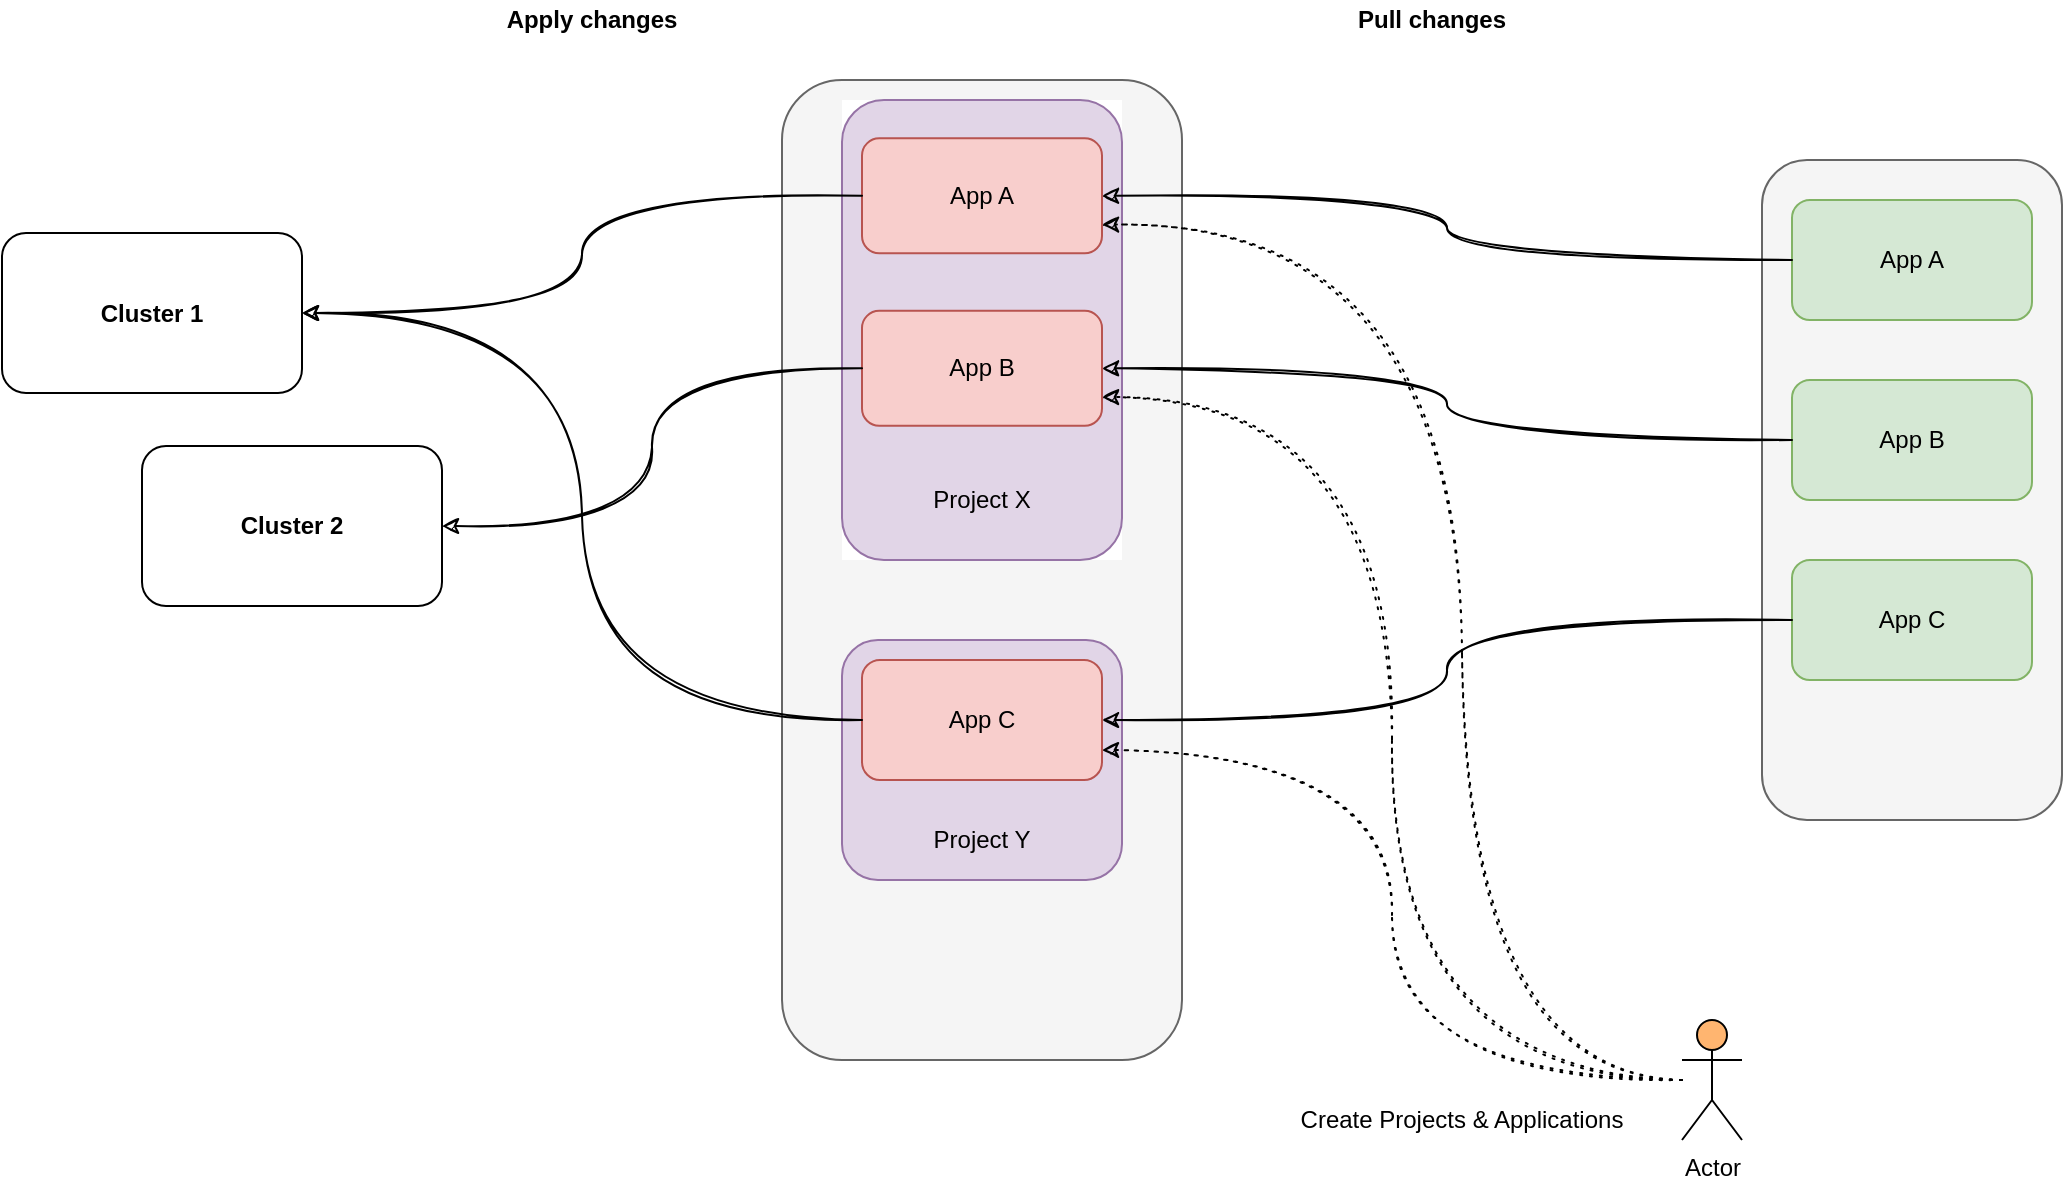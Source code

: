 <mxfile version="14.9.2" type="github" pages="2">
  <diagram id="U3pZPdJPmsRjEqSOxyYC" name="Overview">
    <mxGraphModel dx="2148" dy="865" grid="1" gridSize="10" guides="1" tooltips="1" connect="1" arrows="1" fold="1" page="1" pageScale="1" pageWidth="850" pageHeight="1100" math="0" shadow="0">
      <root>
        <mxCell id="0" />
        <mxCell id="1" parent="0" />
        <mxCell id="ddI4QojKGNBNx5Qyi5kM-3" value="" style="group" vertex="1" connectable="0" parent="1">
          <mxGeometry x="110" y="210" width="200" height="490" as="geometry" />
        </mxCell>
        <mxCell id="g8eKIjQcnZG5of0Xhrk8-15" value="" style="rounded=1;whiteSpace=wrap;html=1;fillColor=#f5f5f5;strokeColor=#666666;fontColor=#333333;" vertex="1" parent="ddI4QojKGNBNx5Qyi5kM-3">
          <mxGeometry width="200" height="490" as="geometry" />
        </mxCell>
        <mxCell id="g8eKIjQcnZG5of0Xhrk8-18" value="" style="rounded=1;whiteSpace=wrap;html=1;fillColor=#e1d5e7;strokeColor=#9673a6;" vertex="1" parent="ddI4QojKGNBNx5Qyi5kM-3">
          <mxGeometry x="30" y="280" width="140" height="120" as="geometry" />
        </mxCell>
        <mxCell id="g8eKIjQcnZG5of0Xhrk8-19" value="Project Y" style="text;html=1;strokeColor=none;fillColor=none;align=center;verticalAlign=middle;whiteSpace=wrap;rounded=0;" vertex="1" parent="ddI4QojKGNBNx5Qyi5kM-3">
          <mxGeometry x="60" y="370" width="80" height="20" as="geometry" />
        </mxCell>
        <mxCell id="g8eKIjQcnZG5of0Xhrk8-11" value="App C" style="rounded=1;whiteSpace=wrap;html=1;fillColor=#f8cecc;strokeColor=#b85450;" vertex="1" parent="ddI4QojKGNBNx5Qyi5kM-3">
          <mxGeometry x="40" y="290" width="120" height="60" as="geometry" />
        </mxCell>
        <mxCell id="g8eKIjQcnZG5of0Xhrk8-29" value="" style="shape=image;verticalLabelPosition=bottom;labelBackgroundColor=#ffffff;verticalAlign=top;aspect=fixed;imageAspect=0;image=https://www.katacoda.com/openshift/assets/gitops/argocd-logo.png;" vertex="1" parent="ddI4QojKGNBNx5Qyi5kM-3">
          <mxGeometry x="60" y="410" width="70" height="70" as="geometry" />
        </mxCell>
        <mxCell id="g8eKIjQcnZG5of0Xhrk8-31" value="Project X" style="text;html=1;strokeColor=none;fillColor=none;align=center;verticalAlign=middle;whiteSpace=wrap;rounded=0;" vertex="1" parent="ddI4QojKGNBNx5Qyi5kM-3">
          <mxGeometry x="60" y="200" width="80" height="20" as="geometry" />
        </mxCell>
        <mxCell id="g8eKIjQcnZG5of0Xhrk8-17" value="" style="group;fillColor=#ffffff;" vertex="1" connectable="0" parent="1">
          <mxGeometry x="140" y="220" width="140" height="230" as="geometry" />
        </mxCell>
        <mxCell id="g8eKIjQcnZG5of0Xhrk8-1" value="" style="rounded=1;whiteSpace=wrap;html=1;fillColor=#e1d5e7;strokeColor=#9673a6;" vertex="1" parent="g8eKIjQcnZG5of0Xhrk8-17">
          <mxGeometry width="140" height="230" as="geometry" />
        </mxCell>
        <mxCell id="g8eKIjQcnZG5of0Xhrk8-3" value="App A" style="rounded=1;whiteSpace=wrap;html=1;fillColor=#f8cecc;strokeColor=#b85450;" vertex="1" parent="g8eKIjQcnZG5of0Xhrk8-17">
          <mxGeometry x="10" y="19.167" width="120" height="57.5" as="geometry" />
        </mxCell>
        <mxCell id="g8eKIjQcnZG5of0Xhrk8-8" value="App B" style="rounded=1;whiteSpace=wrap;html=1;fillColor=#f8cecc;strokeColor=#b85450;" vertex="1" parent="g8eKIjQcnZG5of0Xhrk8-17">
          <mxGeometry x="10" y="105.417" width="120" height="57.5" as="geometry" />
        </mxCell>
        <mxCell id="g8eKIjQcnZG5of0Xhrk8-39" value="" style="group" vertex="1" connectable="0" parent="1">
          <mxGeometry x="600" y="250" width="150" height="330" as="geometry" />
        </mxCell>
        <mxCell id="g8eKIjQcnZG5of0Xhrk8-5" value="" style="rounded=1;whiteSpace=wrap;html=1;fillColor=#f5f5f5;strokeColor=#666666;fontColor=#333333;" vertex="1" parent="g8eKIjQcnZG5of0Xhrk8-39">
          <mxGeometry width="150" height="330" as="geometry" />
        </mxCell>
        <mxCell id="g8eKIjQcnZG5of0Xhrk8-2" value="App A" style="rounded=1;whiteSpace=wrap;html=1;fillColor=#d5e8d4;strokeColor=#82b366;" vertex="1" parent="g8eKIjQcnZG5of0Xhrk8-39">
          <mxGeometry x="15" y="20" width="120" height="60" as="geometry" />
        </mxCell>
        <mxCell id="g8eKIjQcnZG5of0Xhrk8-12" value="App C" style="rounded=1;whiteSpace=wrap;html=1;fillColor=#d5e8d4;strokeColor=#82b366;" vertex="1" parent="g8eKIjQcnZG5of0Xhrk8-39">
          <mxGeometry x="15" y="200" width="120" height="60" as="geometry" />
        </mxCell>
        <mxCell id="g8eKIjQcnZG5of0Xhrk8-9" value="App B" style="rounded=1;whiteSpace=wrap;html=1;fillColor=#d5e8d4;strokeColor=#82b366;" vertex="1" parent="g8eKIjQcnZG5of0Xhrk8-39">
          <mxGeometry x="15" y="110" width="120" height="60" as="geometry" />
        </mxCell>
        <mxCell id="g8eKIjQcnZG5of0Xhrk8-30" value="" style="shape=image;verticalLabelPosition=bottom;labelBackgroundColor=#ffffff;verticalAlign=top;aspect=fixed;imageAspect=0;image=https://wac-cdn.atlassian.com/dam/jcr:e75ffb0e-b3ee-40ca-8659-ecb93675a379/Bitbucket@2x-blue.png;" vertex="1" parent="g8eKIjQcnZG5of0Xhrk8-39">
          <mxGeometry x="10" y="291.25" width="130" height="18.75" as="geometry" />
        </mxCell>
        <mxCell id="g8eKIjQcnZG5of0Xhrk8-16" value="Project X" style="text;html=1;strokeColor=none;fillColor=none;align=center;verticalAlign=middle;whiteSpace=wrap;rounded=0;" vertex="1" parent="1">
          <mxGeometry x="170" y="410" width="80" height="20" as="geometry" />
        </mxCell>
        <mxCell id="g8eKIjQcnZG5of0Xhrk8-23" style="edgeStyle=orthogonalEdgeStyle;orthogonalLoop=1;jettySize=auto;html=1;exitX=0;exitY=0.5;exitDx=0;exitDy=0;entryX=1;entryY=0.5;entryDx=0;entryDy=0;curved=1;sketch=1;" edge="1" parent="1" source="g8eKIjQcnZG5of0Xhrk8-3" target="g8eKIjQcnZG5of0Xhrk8-20">
          <mxGeometry relative="1" as="geometry" />
        </mxCell>
        <mxCell id="g8eKIjQcnZG5of0Xhrk8-24" style="edgeStyle=orthogonalEdgeStyle;orthogonalLoop=1;jettySize=auto;html=1;exitX=0;exitY=0.5;exitDx=0;exitDy=0;entryX=1;entryY=0.5;entryDx=0;entryDy=0;curved=1;sketch=1;" edge="1" parent="1" source="g8eKIjQcnZG5of0Xhrk8-8" target="g8eKIjQcnZG5of0Xhrk8-43">
          <mxGeometry relative="1" as="geometry">
            <mxPoint x="-50" y="460" as="targetPoint" />
          </mxGeometry>
        </mxCell>
        <mxCell id="g8eKIjQcnZG5of0Xhrk8-25" style="edgeStyle=orthogonalEdgeStyle;orthogonalLoop=1;jettySize=auto;html=1;exitX=0;exitY=0.5;exitDx=0;exitDy=0;entryX=1;entryY=0.5;entryDx=0;entryDy=0;curved=1;sketch=1;" edge="1" parent="1" source="g8eKIjQcnZG5of0Xhrk8-11" target="g8eKIjQcnZG5of0Xhrk8-20">
          <mxGeometry relative="1" as="geometry" />
        </mxCell>
        <mxCell id="g8eKIjQcnZG5of0Xhrk8-27" value="Pull changes" style="text;html=1;strokeColor=none;fillColor=none;align=center;verticalAlign=middle;whiteSpace=wrap;rounded=0;fontStyle=1" vertex="1" parent="1">
          <mxGeometry x="370" y="170" width="130" height="20" as="geometry" />
        </mxCell>
        <mxCell id="g8eKIjQcnZG5of0Xhrk8-28" value="Apply changes" style="text;html=1;strokeColor=none;fillColor=none;align=center;verticalAlign=middle;whiteSpace=wrap;rounded=0;fontStyle=1" vertex="1" parent="1">
          <mxGeometry x="-40" y="170" width="110" height="20" as="geometry" />
        </mxCell>
        <mxCell id="g8eKIjQcnZG5of0Xhrk8-4" style="edgeStyle=orthogonalEdgeStyle;orthogonalLoop=1;jettySize=auto;html=1;exitX=0;exitY=0.5;exitDx=0;exitDy=0;entryX=1;entryY=0.5;entryDx=0;entryDy=0;sketch=1;curved=1;" edge="1" parent="1" source="g8eKIjQcnZG5of0Xhrk8-2" target="g8eKIjQcnZG5of0Xhrk8-3">
          <mxGeometry x="140" y="210" as="geometry" />
        </mxCell>
        <mxCell id="g8eKIjQcnZG5of0Xhrk8-10" style="edgeStyle=orthogonalEdgeStyle;orthogonalLoop=1;jettySize=auto;html=1;exitX=0;exitY=0.5;exitDx=0;exitDy=0;entryX=1;entryY=0.5;entryDx=0;entryDy=0;sketch=1;curved=1;" edge="1" parent="1" source="g8eKIjQcnZG5of0Xhrk8-9" target="g8eKIjQcnZG5of0Xhrk8-8">
          <mxGeometry x="140" y="210" as="geometry" />
        </mxCell>
        <mxCell id="g8eKIjQcnZG5of0Xhrk8-13" style="edgeStyle=orthogonalEdgeStyle;orthogonalLoop=1;jettySize=auto;html=1;exitX=0;exitY=0.5;exitDx=0;exitDy=0;entryX=1;entryY=0.5;entryDx=0;entryDy=0;curved=1;sketch=1;" edge="1" parent="1" source="g8eKIjQcnZG5of0Xhrk8-12" target="g8eKIjQcnZG5of0Xhrk8-11">
          <mxGeometry x="140" y="210" as="geometry" />
        </mxCell>
        <mxCell id="g8eKIjQcnZG5of0Xhrk8-41" value="" style="group" vertex="1" connectable="0" parent="1">
          <mxGeometry x="-280" y="286.5" width="162" height="97" as="geometry" />
        </mxCell>
        <mxCell id="g8eKIjQcnZG5of0Xhrk8-20" value="&lt;b&gt;Cluster 1&lt;/b&gt;" style="rounded=1;whiteSpace=wrap;html=1;" vertex="1" parent="g8eKIjQcnZG5of0Xhrk8-41">
          <mxGeometry width="150" height="80" as="geometry" />
        </mxCell>
        <mxCell id="g8eKIjQcnZG5of0Xhrk8-40" value="" style="shape=image;verticalLabelPosition=bottom;labelBackgroundColor=#ffffff;verticalAlign=top;aspect=fixed;imageAspect=0;image=https://kubernetes.io/images/favicon.png;" vertex="1" parent="g8eKIjQcnZG5of0Xhrk8-41">
          <mxGeometry x="115" y="50" width="47" height="47" as="geometry" />
        </mxCell>
        <mxCell id="g8eKIjQcnZG5of0Xhrk8-42" value="" style="group" vertex="1" connectable="0" parent="1">
          <mxGeometry x="-210" y="393" width="162" height="97" as="geometry" />
        </mxCell>
        <mxCell id="g8eKIjQcnZG5of0Xhrk8-43" value="&lt;b&gt;Cluster 2&lt;/b&gt;" style="rounded=1;whiteSpace=wrap;html=1;" vertex="1" parent="g8eKIjQcnZG5of0Xhrk8-42">
          <mxGeometry width="150" height="80" as="geometry" />
        </mxCell>
        <mxCell id="g8eKIjQcnZG5of0Xhrk8-44" value="" style="shape=image;verticalLabelPosition=bottom;labelBackgroundColor=#ffffff;verticalAlign=top;aspect=fixed;imageAspect=0;image=https://kubernetes.io/images/favicon.png;" vertex="1" parent="g8eKIjQcnZG5of0Xhrk8-42">
          <mxGeometry x="115" y="50" width="47" height="47" as="geometry" />
        </mxCell>
        <mxCell id="RfUiV3xZfpE-aeoSCC3U-3" style="edgeStyle=orthogonalEdgeStyle;curved=1;sketch=1;orthogonalLoop=1;jettySize=auto;html=1;entryX=1;entryY=0.75;entryDx=0;entryDy=0;dashed=1;dashPattern=1 4;" edge="1" parent="1" source="RfUiV3xZfpE-aeoSCC3U-1" target="g8eKIjQcnZG5of0Xhrk8-11">
          <mxGeometry relative="1" as="geometry" />
        </mxCell>
        <mxCell id="RfUiV3xZfpE-aeoSCC3U-4" style="edgeStyle=orthogonalEdgeStyle;curved=1;sketch=1;orthogonalLoop=1;jettySize=auto;html=1;entryX=1;entryY=0.75;entryDx=0;entryDy=0;dashed=1;dashPattern=1 4;" edge="1" parent="1" source="RfUiV3xZfpE-aeoSCC3U-1" target="g8eKIjQcnZG5of0Xhrk8-8">
          <mxGeometry relative="1" as="geometry" />
        </mxCell>
        <mxCell id="RfUiV3xZfpE-aeoSCC3U-5" style="edgeStyle=orthogonalEdgeStyle;curved=1;sketch=1;orthogonalLoop=1;jettySize=auto;html=1;entryX=1;entryY=0.75;entryDx=0;entryDy=0;dashed=1;dashPattern=1 4;" edge="1" parent="1" source="RfUiV3xZfpE-aeoSCC3U-1" target="g8eKIjQcnZG5of0Xhrk8-3">
          <mxGeometry relative="1" as="geometry">
            <Array as="points">
              <mxPoint x="450" y="710" />
              <mxPoint x="450" y="282" />
            </Array>
          </mxGeometry>
        </mxCell>
        <mxCell id="RfUiV3xZfpE-aeoSCC3U-1" value="Actor" style="shape=umlActor;verticalLabelPosition=bottom;verticalAlign=top;html=1;outlineConnect=0;fillColor=#FFB570;" vertex="1" parent="1">
          <mxGeometry x="560" y="680" width="30" height="60" as="geometry" />
        </mxCell>
        <mxCell id="RfUiV3xZfpE-aeoSCC3U-7" value="Create Projects &amp;amp; Applications" style="text;html=1;strokeColor=none;fillColor=none;align=center;verticalAlign=middle;whiteSpace=wrap;rounded=0;dashed=1;dashPattern=1 4;" vertex="1" parent="1">
          <mxGeometry x="350" y="720" width="200" height="20" as="geometry" />
        </mxCell>
      </root>
    </mxGraphModel>
  </diagram>
  <diagram id="aHBmA74NBRIDa9RJIjOU" name="App of apps">
    <mxGraphModel dx="2148" dy="865" grid="1" gridSize="10" guides="1" tooltips="1" connect="1" arrows="1" fold="1" page="1" pageScale="1" pageWidth="850" pageHeight="1100" math="0" shadow="0">
      <root>
        <mxCell id="lxf3oy5PM-6hxEDhdJAB-0" />
        <mxCell id="lxf3oy5PM-6hxEDhdJAB-1" parent="lxf3oy5PM-6hxEDhdJAB-0" />
        <mxCell id="bOJtmBKi0CsZPdY976Ob-10" value="" style="group" vertex="1" connectable="0" parent="lxf3oy5PM-6hxEDhdJAB-1">
          <mxGeometry x="40" y="240" width="480" height="490" as="geometry" />
        </mxCell>
        <mxCell id="_k3Lp2g4Qd4ipcq2iOX--0" value="" style="group" vertex="1" connectable="0" parent="bOJtmBKi0CsZPdY976Ob-10">
          <mxGeometry width="480" height="490" as="geometry" />
        </mxCell>
        <mxCell id="_k3Lp2g4Qd4ipcq2iOX--1" value="" style="rounded=1;whiteSpace=wrap;html=1;fillColor=#f5f5f5;strokeColor=#666666;fontColor=#333333;" vertex="1" parent="_k3Lp2g4Qd4ipcq2iOX--0">
          <mxGeometry width="460" height="490" as="geometry" />
        </mxCell>
        <mxCell id="_k3Lp2g4Qd4ipcq2iOX--5" value="" style="shape=image;verticalLabelPosition=bottom;labelBackgroundColor=#ffffff;verticalAlign=top;aspect=fixed;imageAspect=0;image=https://www.katacoda.com/openshift/assets/gitops/argocd-logo.png;" vertex="1" parent="_k3Lp2g4Qd4ipcq2iOX--0">
          <mxGeometry x="205" y="410" width="70" height="70" as="geometry" />
        </mxCell>
        <mxCell id="_k3Lp2g4Qd4ipcq2iOX--6" value="Project X" style="text;html=1;strokeColor=none;fillColor=none;align=center;verticalAlign=middle;whiteSpace=wrap;rounded=0;" vertex="1" parent="_k3Lp2g4Qd4ipcq2iOX--0">
          <mxGeometry x="60" y="200" width="80" height="20" as="geometry" />
        </mxCell>
        <mxCell id="_k3Lp2g4Qd4ipcq2iOX--13" value="" style="group" vertex="1" connectable="0" parent="_k3Lp2g4Qd4ipcq2iOX--0">
          <mxGeometry x="30" y="280" width="140" height="120" as="geometry" />
        </mxCell>
        <mxCell id="_k3Lp2g4Qd4ipcq2iOX--2" value="" style="rounded=1;whiteSpace=wrap;html=1;fillColor=#e1d5e7;strokeColor=#9673a6;" vertex="1" parent="_k3Lp2g4Qd4ipcq2iOX--13">
          <mxGeometry width="140" height="120" as="geometry" />
        </mxCell>
        <mxCell id="_k3Lp2g4Qd4ipcq2iOX--3" value="Project Y" style="text;html=1;strokeColor=none;fillColor=none;align=center;verticalAlign=middle;whiteSpace=wrap;rounded=0;" vertex="1" parent="_k3Lp2g4Qd4ipcq2iOX--13">
          <mxGeometry x="30" y="90" width="80" height="20" as="geometry" />
        </mxCell>
        <mxCell id="_k3Lp2g4Qd4ipcq2iOX--4" value="App C" style="rounded=1;whiteSpace=wrap;html=1;fillColor=#f8cecc;strokeColor=#b85450;" vertex="1" parent="_k3Lp2g4Qd4ipcq2iOX--13">
          <mxGeometry x="10" y="10" width="120" height="60" as="geometry" />
        </mxCell>
        <mxCell id="bOJtmBKi0CsZPdY976Ob-9" style="edgeStyle=orthogonalEdgeStyle;curved=1;sketch=1;orthogonalLoop=1;jettySize=auto;html=1;exitX=0;exitY=0.5;exitDx=0;exitDy=0;entryX=1;entryY=0.5;entryDx=0;entryDy=0;dashed=1;dashPattern=1 4;" edge="1" parent="_k3Lp2g4Qd4ipcq2iOX--0" source="_k3Lp2g4Qd4ipcq2iOX--14" target="_k3Lp2g4Qd4ipcq2iOX--4">
          <mxGeometry relative="1" as="geometry" />
        </mxCell>
        <mxCell id="_k3Lp2g4Qd4ipcq2iOX--14" value="Application Set" style="rounded=1;whiteSpace=wrap;html=1;fillColor=#FFB570;" vertex="1" parent="_k3Lp2g4Qd4ipcq2iOX--0">
          <mxGeometry x="275" y="210" width="120" height="60" as="geometry" />
        </mxCell>
        <mxCell id="_k3Lp2g4Qd4ipcq2iOX--7" value="" style="group;fillColor=#ffffff;" vertex="1" connectable="0" parent="bOJtmBKi0CsZPdY976Ob-10">
          <mxGeometry x="30" y="20" width="140" height="230" as="geometry" />
        </mxCell>
        <mxCell id="_k3Lp2g4Qd4ipcq2iOX--8" value="" style="rounded=1;whiteSpace=wrap;html=1;fillColor=#e1d5e7;strokeColor=#9673a6;" vertex="1" parent="_k3Lp2g4Qd4ipcq2iOX--7">
          <mxGeometry width="140" height="230" as="geometry" />
        </mxCell>
        <mxCell id="_k3Lp2g4Qd4ipcq2iOX--9" value="App A" style="rounded=1;whiteSpace=wrap;html=1;fillColor=#f8cecc;strokeColor=#b85450;" vertex="1" parent="_k3Lp2g4Qd4ipcq2iOX--7">
          <mxGeometry x="10" y="19.167" width="120" height="57.5" as="geometry" />
        </mxCell>
        <mxCell id="_k3Lp2g4Qd4ipcq2iOX--10" value="App B" style="rounded=1;whiteSpace=wrap;html=1;fillColor=#f8cecc;strokeColor=#b85450;" vertex="1" parent="_k3Lp2g4Qd4ipcq2iOX--7">
          <mxGeometry x="10" y="105.417" width="120" height="57.5" as="geometry" />
        </mxCell>
        <mxCell id="_k3Lp2g4Qd4ipcq2iOX--11" value="Project X" style="text;html=1;strokeColor=none;fillColor=none;align=center;verticalAlign=middle;whiteSpace=wrap;rounded=0;" vertex="1" parent="bOJtmBKi0CsZPdY976Ob-10">
          <mxGeometry x="60" y="210" width="80" height="20" as="geometry" />
        </mxCell>
        <mxCell id="_k3Lp2g4Qd4ipcq2iOX--15" style="edgeStyle=orthogonalEdgeStyle;curved=1;sketch=1;orthogonalLoop=1;jettySize=auto;html=1;exitX=0;exitY=0.5;exitDx=0;exitDy=0;entryX=1;entryY=0.5;entryDx=0;entryDy=0;dashed=1;dashPattern=1 4;" edge="1" parent="bOJtmBKi0CsZPdY976Ob-10" source="_k3Lp2g4Qd4ipcq2iOX--14" target="_k3Lp2g4Qd4ipcq2iOX--9">
          <mxGeometry relative="1" as="geometry" />
        </mxCell>
        <mxCell id="bOJtmBKi0CsZPdY976Ob-8" style="edgeStyle=orthogonalEdgeStyle;curved=1;sketch=1;orthogonalLoop=1;jettySize=auto;html=1;exitX=0;exitY=0.5;exitDx=0;exitDy=0;entryX=1;entryY=0.5;entryDx=0;entryDy=0;dashed=1;dashPattern=1 4;" edge="1" parent="bOJtmBKi0CsZPdY976Ob-10" source="_k3Lp2g4Qd4ipcq2iOX--14" target="_k3Lp2g4Qd4ipcq2iOX--10">
          <mxGeometry relative="1" as="geometry" />
        </mxCell>
        <mxCell id="bOJtmBKi0CsZPdY976Ob-12" value="" style="group" vertex="1" connectable="0" parent="lxf3oy5PM-6hxEDhdJAB-1">
          <mxGeometry x="630" y="360" width="190" height="410" as="geometry" />
        </mxCell>
        <mxCell id="bOJtmBKi0CsZPdY976Ob-20" value="" style="group" vertex="1" connectable="0" parent="bOJtmBKi0CsZPdY976Ob-12">
          <mxGeometry y="-120" width="190" height="550" as="geometry" />
        </mxCell>
        <mxCell id="bOJtmBKi0CsZPdY976Ob-1" value="" style="rounded=1;whiteSpace=wrap;html=1;fillColor=#f5f5f5;strokeColor=#666666;fontColor=#333333;" vertex="1" parent="bOJtmBKi0CsZPdY976Ob-20">
          <mxGeometry width="190" height="550" as="geometry" />
        </mxCell>
        <mxCell id="bOJtmBKi0CsZPdY976Ob-2" value="App A" style="rounded=1;whiteSpace=wrap;html=1;fillColor=#d5e8d4;strokeColor=#82b366;" vertex="1" parent="bOJtmBKi0CsZPdY976Ob-20">
          <mxGeometry x="37.5" y="240" width="120" height="60" as="geometry" />
        </mxCell>
        <mxCell id="bOJtmBKi0CsZPdY976Ob-3" value="App C" style="rounded=1;whiteSpace=wrap;html=1;fillColor=#d5e8d4;strokeColor=#82b366;" vertex="1" parent="bOJtmBKi0CsZPdY976Ob-20">
          <mxGeometry x="35" y="420" width="120" height="60" as="geometry" />
        </mxCell>
        <mxCell id="bOJtmBKi0CsZPdY976Ob-4" value="App B" style="rounded=1;whiteSpace=wrap;html=1;fillColor=#d5e8d4;strokeColor=#82b366;" vertex="1" parent="bOJtmBKi0CsZPdY976Ob-20">
          <mxGeometry x="37.5" y="330" width="120" height="60" as="geometry" />
        </mxCell>
        <mxCell id="bOJtmBKi0CsZPdY976Ob-5" value="" style="shape=image;verticalLabelPosition=bottom;labelBackgroundColor=#ffffff;verticalAlign=top;aspect=fixed;imageAspect=0;image=https://wac-cdn.atlassian.com/dam/jcr:e75ffb0e-b3ee-40ca-8659-ecb93675a379/Bitbucket@2x-blue.png;" vertex="1" parent="bOJtmBKi0CsZPdY976Ob-20">
          <mxGeometry x="32.5" y="505" width="130" height="18.75" as="geometry" />
        </mxCell>
        <mxCell id="bOJtmBKi0CsZPdY976Ob-6" value="&lt;div style=&quot;text-align: left&quot;&gt;argocd-applications&lt;/div&gt;&lt;div&gt;&lt;ul&gt;&lt;li style=&quot;text-align: left&quot;&gt;applications&lt;/li&gt;&lt;ul&gt;&lt;li style=&quot;text-align: left&quot;&gt;&lt;span style=&quot;white-space: pre&quot;&gt;AppA.yml&lt;/span&gt;&lt;/li&gt;&lt;li style=&quot;text-align: left&quot;&gt;&lt;span style=&quot;white-space: pre&quot;&gt;AppB.yml&lt;/span&gt;&lt;/li&gt;&lt;li style=&quot;text-align: left&quot;&gt;&lt;span style=&quot;white-space: pre&quot;&gt;AppC.yml&lt;/span&gt;&lt;/li&gt;&lt;/ul&gt;&lt;li style=&quot;text-align: left&quot;&gt;&lt;span style=&quot;white-space: pre&quot;&gt;projects&lt;/span&gt;&lt;/li&gt;&lt;ul&gt;&lt;li style=&quot;text-align: left&quot;&gt;&lt;span style=&quot;white-space: pre&quot;&gt;ProjectX.yml&lt;/span&gt;&lt;br&gt;&lt;/li&gt;&lt;li style=&quot;text-align: left&quot;&gt;&lt;span style=&quot;white-space: pre&quot;&gt;ProjectY.yml&lt;/span&gt;&lt;/li&gt;&lt;/ul&gt;&lt;/ul&gt;&lt;/div&gt;&lt;blockquote style=&quot;margin: 0 0 0 40px ; border: none ; padding: 0px&quot;&gt;&lt;span style=&quot;white-space: pre&quot;&gt;&lt;br&gt;&lt;/span&gt;&lt;/blockquote&gt;" style="rounded=1;whiteSpace=wrap;html=1;fillColor=#60a917;strokeColor=#2D7600;fontColor=#ffffff;" vertex="1" parent="bOJtmBKi0CsZPdY976Ob-20">
          <mxGeometry x="15" y="20" width="165" height="190" as="geometry" />
        </mxCell>
        <mxCell id="bOJtmBKi0CsZPdY976Ob-16" style="edgeStyle=orthogonalEdgeStyle;curved=1;sketch=1;orthogonalLoop=1;jettySize=auto;html=1;exitX=0;exitY=0.5;exitDx=0;exitDy=0;entryX=1;entryY=0.5;entryDx=0;entryDy=0;" edge="1" parent="lxf3oy5PM-6hxEDhdJAB-1" source="bOJtmBKi0CsZPdY976Ob-2" target="_k3Lp2g4Qd4ipcq2iOX--9">
          <mxGeometry relative="1" as="geometry">
            <Array as="points">
              <mxPoint x="490" y="510" />
              <mxPoint x="490" y="308" />
            </Array>
          </mxGeometry>
        </mxCell>
        <mxCell id="bOJtmBKi0CsZPdY976Ob-17" style="edgeStyle=orthogonalEdgeStyle;curved=1;sketch=1;orthogonalLoop=1;jettySize=auto;html=1;exitX=0;exitY=0.5;exitDx=0;exitDy=0;entryX=1;entryY=0.5;entryDx=0;entryDy=0;" edge="1" parent="lxf3oy5PM-6hxEDhdJAB-1" source="bOJtmBKi0CsZPdY976Ob-4" target="_k3Lp2g4Qd4ipcq2iOX--10">
          <mxGeometry relative="1" as="geometry">
            <Array as="points">
              <mxPoint x="480" y="600" />
              <mxPoint x="480" y="394" />
            </Array>
          </mxGeometry>
        </mxCell>
        <mxCell id="bOJtmBKi0CsZPdY976Ob-18" style="edgeStyle=orthogonalEdgeStyle;curved=1;sketch=1;orthogonalLoop=1;jettySize=auto;html=1;exitX=0;exitY=0.5;exitDx=0;exitDy=0;entryX=1;entryY=0.5;entryDx=0;entryDy=0;" edge="1" parent="lxf3oy5PM-6hxEDhdJAB-1" source="bOJtmBKi0CsZPdY976Ob-3" target="_k3Lp2g4Qd4ipcq2iOX--4">
          <mxGeometry relative="1" as="geometry" />
        </mxCell>
        <mxCell id="bOJtmBKi0CsZPdY976Ob-11" style="edgeStyle=orthogonalEdgeStyle;curved=1;sketch=1;orthogonalLoop=1;jettySize=auto;html=1;exitX=0;exitY=0.5;exitDx=0;exitDy=0;entryX=1;entryY=0.5;entryDx=0;entryDy=0;" edge="1" parent="lxf3oy5PM-6hxEDhdJAB-1" source="bOJtmBKi0CsZPdY976Ob-6" target="_k3Lp2g4Qd4ipcq2iOX--14">
          <mxGeometry relative="1" as="geometry" />
        </mxCell>
        <mxCell id="HDqMJ1BpgvIg6E0cy7Iz-0" value="" style="group" vertex="1" connectable="0" parent="lxf3oy5PM-6hxEDhdJAB-1">
          <mxGeometry x="-330" y="347" width="162" height="97" as="geometry" />
        </mxCell>
        <mxCell id="HDqMJ1BpgvIg6E0cy7Iz-1" value="&lt;b&gt;Cluster 1&lt;/b&gt;" style="rounded=1;whiteSpace=wrap;html=1;" vertex="1" parent="HDqMJ1BpgvIg6E0cy7Iz-0">
          <mxGeometry width="150" height="80" as="geometry" />
        </mxCell>
        <mxCell id="HDqMJ1BpgvIg6E0cy7Iz-2" value="" style="shape=image;verticalLabelPosition=bottom;labelBackgroundColor=#ffffff;verticalAlign=top;aspect=fixed;imageAspect=0;image=https://kubernetes.io/images/favicon.png;" vertex="1" parent="HDqMJ1BpgvIg6E0cy7Iz-0">
          <mxGeometry x="115" y="50" width="47" height="47" as="geometry" />
        </mxCell>
        <mxCell id="HDqMJ1BpgvIg6E0cy7Iz-3" value="" style="group" vertex="1" connectable="0" parent="lxf3oy5PM-6hxEDhdJAB-1">
          <mxGeometry x="-260" y="470" width="162" height="97" as="geometry" />
        </mxCell>
        <mxCell id="HDqMJ1BpgvIg6E0cy7Iz-4" value="&lt;b&gt;Cluster 2&lt;/b&gt;" style="rounded=1;whiteSpace=wrap;html=1;" vertex="1" parent="HDqMJ1BpgvIg6E0cy7Iz-3">
          <mxGeometry width="150" height="80" as="geometry" />
        </mxCell>
        <mxCell id="HDqMJ1BpgvIg6E0cy7Iz-5" value="" style="shape=image;verticalLabelPosition=bottom;labelBackgroundColor=#ffffff;verticalAlign=top;aspect=fixed;imageAspect=0;image=https://kubernetes.io/images/favicon.png;" vertex="1" parent="HDqMJ1BpgvIg6E0cy7Iz-3">
          <mxGeometry x="115" y="50" width="47" height="47" as="geometry" />
        </mxCell>
        <mxCell id="HqWMINLVHLC1J7eEBm4B-0" style="edgeStyle=orthogonalEdgeStyle;curved=1;sketch=1;orthogonalLoop=1;jettySize=auto;html=1;exitX=0;exitY=0.5;exitDx=0;exitDy=0;entryX=1;entryY=0.5;entryDx=0;entryDy=0;" edge="1" parent="lxf3oy5PM-6hxEDhdJAB-1" source="_k3Lp2g4Qd4ipcq2iOX--9" target="HDqMJ1BpgvIg6E0cy7Iz-1">
          <mxGeometry relative="1" as="geometry" />
        </mxCell>
        <mxCell id="HqWMINLVHLC1J7eEBm4B-1" style="edgeStyle=orthogonalEdgeStyle;curved=1;sketch=1;orthogonalLoop=1;jettySize=auto;html=1;exitX=0;exitY=0.5;exitDx=0;exitDy=0;entryX=1;entryY=0.5;entryDx=0;entryDy=0;" edge="1" parent="lxf3oy5PM-6hxEDhdJAB-1" source="_k3Lp2g4Qd4ipcq2iOX--4" target="HDqMJ1BpgvIg6E0cy7Iz-1">
          <mxGeometry relative="1" as="geometry">
            <mxPoint x="-10" y="420" as="targetPoint" />
          </mxGeometry>
        </mxCell>
        <mxCell id="HqWMINLVHLC1J7eEBm4B-2" style="edgeStyle=orthogonalEdgeStyle;curved=1;sketch=1;orthogonalLoop=1;jettySize=auto;html=1;exitX=0;exitY=0.5;exitDx=0;exitDy=0;entryX=1;entryY=0.5;entryDx=0;entryDy=0;" edge="1" parent="lxf3oy5PM-6hxEDhdJAB-1" source="_k3Lp2g4Qd4ipcq2iOX--10" target="HDqMJ1BpgvIg6E0cy7Iz-4">
          <mxGeometry relative="1" as="geometry" />
        </mxCell>
      </root>
    </mxGraphModel>
  </diagram>
</mxfile>
